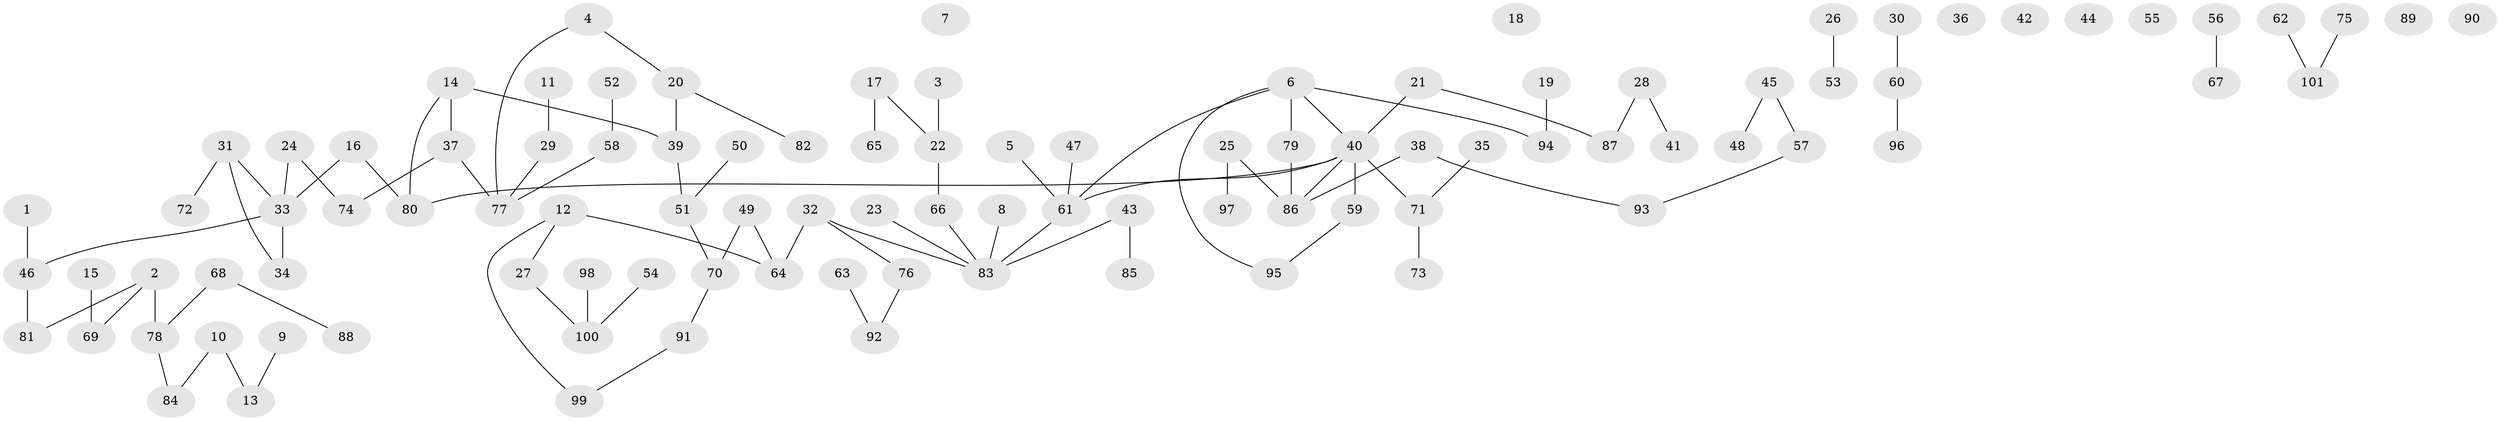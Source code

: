 // Generated by graph-tools (version 1.1) at 2025/49/03/09/25 03:49:13]
// undirected, 101 vertices, 96 edges
graph export_dot {
graph [start="1"]
  node [color=gray90,style=filled];
  1;
  2;
  3;
  4;
  5;
  6;
  7;
  8;
  9;
  10;
  11;
  12;
  13;
  14;
  15;
  16;
  17;
  18;
  19;
  20;
  21;
  22;
  23;
  24;
  25;
  26;
  27;
  28;
  29;
  30;
  31;
  32;
  33;
  34;
  35;
  36;
  37;
  38;
  39;
  40;
  41;
  42;
  43;
  44;
  45;
  46;
  47;
  48;
  49;
  50;
  51;
  52;
  53;
  54;
  55;
  56;
  57;
  58;
  59;
  60;
  61;
  62;
  63;
  64;
  65;
  66;
  67;
  68;
  69;
  70;
  71;
  72;
  73;
  74;
  75;
  76;
  77;
  78;
  79;
  80;
  81;
  82;
  83;
  84;
  85;
  86;
  87;
  88;
  89;
  90;
  91;
  92;
  93;
  94;
  95;
  96;
  97;
  98;
  99;
  100;
  101;
  1 -- 46;
  2 -- 69;
  2 -- 78;
  2 -- 81;
  3 -- 22;
  4 -- 20;
  4 -- 77;
  5 -- 61;
  6 -- 40;
  6 -- 61;
  6 -- 79;
  6 -- 94;
  6 -- 95;
  8 -- 83;
  9 -- 13;
  10 -- 13;
  10 -- 84;
  11 -- 29;
  12 -- 27;
  12 -- 64;
  12 -- 99;
  14 -- 37;
  14 -- 39;
  14 -- 80;
  15 -- 69;
  16 -- 33;
  16 -- 80;
  17 -- 22;
  17 -- 65;
  19 -- 94;
  20 -- 39;
  20 -- 82;
  21 -- 40;
  21 -- 87;
  22 -- 66;
  23 -- 83;
  24 -- 33;
  24 -- 74;
  25 -- 86;
  25 -- 97;
  26 -- 53;
  27 -- 100;
  28 -- 41;
  28 -- 87;
  29 -- 77;
  30 -- 60;
  31 -- 33;
  31 -- 34;
  31 -- 72;
  32 -- 64;
  32 -- 76;
  32 -- 83;
  33 -- 34;
  33 -- 46;
  35 -- 71;
  37 -- 74;
  37 -- 77;
  38 -- 86;
  38 -- 93;
  39 -- 51;
  40 -- 59;
  40 -- 61;
  40 -- 71;
  40 -- 80;
  40 -- 86;
  43 -- 83;
  43 -- 85;
  45 -- 48;
  45 -- 57;
  46 -- 81;
  47 -- 61;
  49 -- 64;
  49 -- 70;
  50 -- 51;
  51 -- 70;
  52 -- 58;
  54 -- 100;
  56 -- 67;
  57 -- 93;
  58 -- 77;
  59 -- 95;
  60 -- 96;
  61 -- 83;
  62 -- 101;
  63 -- 92;
  66 -- 83;
  68 -- 78;
  68 -- 88;
  70 -- 91;
  71 -- 73;
  75 -- 101;
  76 -- 92;
  78 -- 84;
  79 -- 86;
  91 -- 99;
  98 -- 100;
}
